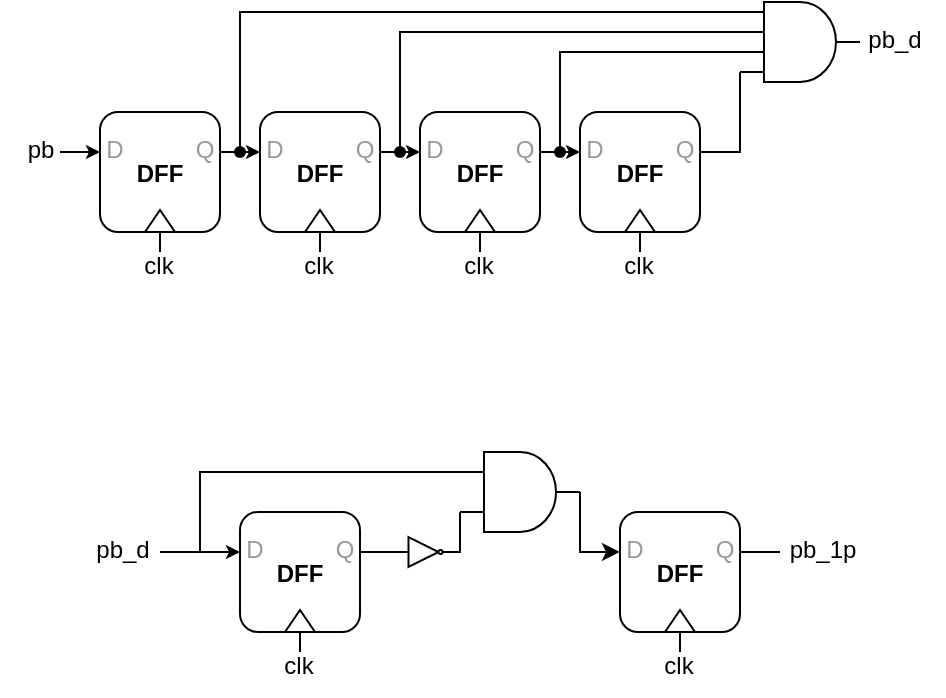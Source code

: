 <mxfile version="24.7.17">
  <diagram name="Page-1" id="tBIAlemMxgHySIvlNtww">
    <mxGraphModel dx="437" dy="316" grid="1" gridSize="10" guides="1" tooltips="1" connect="1" arrows="1" fold="1" page="1" pageScale="1" pageWidth="1920" pageHeight="1200" math="0" shadow="0">
      <root>
        <mxCell id="0" />
        <mxCell id="1" parent="0" />
        <mxCell id="0AgmWwhCZB2gRe05MUAh-36" value="clk" style="text;html=1;align=center;verticalAlign=middle;resizable=0;points=[];autosize=1;strokeColor=none;fillColor=none;" vertex="1" parent="1">
          <mxGeometry x="129" y="162" width="40" height="30" as="geometry" />
        </mxCell>
        <mxCell id="0AgmWwhCZB2gRe05MUAh-2" value="&lt;p style=&quot;line-height: 0%;&quot;&gt;&lt;b&gt;DFF&lt;/b&gt;&lt;/p&gt;&lt;p&gt;&lt;/p&gt;" style="rounded=1;whiteSpace=wrap;html=1;" vertex="1" parent="1">
          <mxGeometry x="120" y="100" width="60" height="60" as="geometry" />
        </mxCell>
        <mxCell id="0AgmWwhCZB2gRe05MUAh-3" value="" style="triangle;whiteSpace=wrap;html=1;rotation=-90;" vertex="1" parent="1">
          <mxGeometry x="144.5" y="147" width="11" height="15" as="geometry" />
        </mxCell>
        <mxCell id="0AgmWwhCZB2gRe05MUAh-6" value="" style="endArrow=classic;html=1;rounded=0;endSize=4;" edge="1" parent="1">
          <mxGeometry width="50" height="50" relative="1" as="geometry">
            <mxPoint x="100" y="120" as="sourcePoint" />
            <mxPoint x="120" y="120" as="targetPoint" />
          </mxGeometry>
        </mxCell>
        <mxCell id="0AgmWwhCZB2gRe05MUAh-7" value="pb" style="text;html=1;align=center;verticalAlign=middle;resizable=0;points=[];autosize=1;strokeColor=none;fillColor=none;" vertex="1" parent="1">
          <mxGeometry x="70" y="104" width="40" height="30" as="geometry" />
        </mxCell>
        <mxCell id="0AgmWwhCZB2gRe05MUAh-8" value="D" style="text;html=1;align=center;verticalAlign=middle;resizable=0;points=[];autosize=1;strokeColor=none;fillColor=none;fontColor=#999999;" vertex="1" parent="1">
          <mxGeometry x="112" y="104" width="30" height="30" as="geometry" />
        </mxCell>
        <mxCell id="0AgmWwhCZB2gRe05MUAh-9" value="&lt;p style=&quot;line-height: 0%;&quot;&gt;&lt;b&gt;DFF&lt;/b&gt;&lt;/p&gt;&lt;p&gt;&lt;/p&gt;" style="rounded=1;whiteSpace=wrap;html=1;" vertex="1" parent="1">
          <mxGeometry x="200" y="100" width="60" height="60" as="geometry" />
        </mxCell>
        <mxCell id="0AgmWwhCZB2gRe05MUAh-10" value="" style="triangle;whiteSpace=wrap;html=1;rotation=-90;" vertex="1" parent="1">
          <mxGeometry x="224.5" y="147" width="11" height="15" as="geometry" />
        </mxCell>
        <mxCell id="0AgmWwhCZB2gRe05MUAh-12" value="" style="endArrow=classic;html=1;rounded=0;endSize=4;" edge="1" parent="1">
          <mxGeometry width="50" height="50" relative="1" as="geometry">
            <mxPoint x="180" y="120" as="sourcePoint" />
            <mxPoint x="200" y="120" as="targetPoint" />
          </mxGeometry>
        </mxCell>
        <mxCell id="0AgmWwhCZB2gRe05MUAh-14" value="&lt;p style=&quot;line-height: 0%;&quot;&gt;&lt;b&gt;DFF&lt;/b&gt;&lt;/p&gt;&lt;p&gt;&lt;/p&gt;" style="rounded=1;whiteSpace=wrap;html=1;" vertex="1" parent="1">
          <mxGeometry x="280" y="100" width="60" height="60" as="geometry" />
        </mxCell>
        <mxCell id="0AgmWwhCZB2gRe05MUAh-15" value="" style="triangle;whiteSpace=wrap;html=1;rotation=-90;" vertex="1" parent="1">
          <mxGeometry x="304.5" y="147" width="11" height="15" as="geometry" />
        </mxCell>
        <mxCell id="0AgmWwhCZB2gRe05MUAh-17" value="" style="endArrow=classic;html=1;rounded=0;endSize=4;" edge="1" parent="1">
          <mxGeometry width="50" height="50" relative="1" as="geometry">
            <mxPoint x="260" y="120" as="sourcePoint" />
            <mxPoint x="280" y="120" as="targetPoint" />
          </mxGeometry>
        </mxCell>
        <mxCell id="0AgmWwhCZB2gRe05MUAh-19" value="&lt;p style=&quot;line-height: 0%;&quot;&gt;&lt;b&gt;DFF&lt;/b&gt;&lt;/p&gt;&lt;p&gt;&lt;/p&gt;" style="rounded=1;whiteSpace=wrap;html=1;" vertex="1" parent="1">
          <mxGeometry x="360" y="100" width="60" height="60" as="geometry" />
        </mxCell>
        <mxCell id="0AgmWwhCZB2gRe05MUAh-20" value="" style="triangle;whiteSpace=wrap;html=1;rotation=-90;" vertex="1" parent="1">
          <mxGeometry x="384.5" y="147" width="11" height="15" as="geometry" />
        </mxCell>
        <mxCell id="0AgmWwhCZB2gRe05MUAh-22" value="" style="endArrow=classic;html=1;rounded=0;endSize=4;" edge="1" parent="1">
          <mxGeometry width="50" height="50" relative="1" as="geometry">
            <mxPoint x="340" y="120" as="sourcePoint" />
            <mxPoint x="360" y="120" as="targetPoint" />
          </mxGeometry>
        </mxCell>
        <mxCell id="0AgmWwhCZB2gRe05MUAh-24" value="" style="endArrow=none;html=1;rounded=0;entryX=0;entryY=0.875;entryDx=0;entryDy=0;entryPerimeter=0;edgeStyle=orthogonalEdgeStyle;endFill=0;" edge="1" parent="1" target="0AgmWwhCZB2gRe05MUAh-26">
          <mxGeometry width="50" height="50" relative="1" as="geometry">
            <mxPoint x="420" y="120" as="sourcePoint" />
            <mxPoint x="440" y="120" as="targetPoint" />
            <Array as="points">
              <mxPoint x="440" y="120" />
            </Array>
          </mxGeometry>
        </mxCell>
        <mxCell id="0AgmWwhCZB2gRe05MUAh-25" value="pb_d" style="text;html=1;align=center;verticalAlign=middle;resizable=0;points=[];autosize=1;strokeColor=none;fillColor=none;" vertex="1" parent="1">
          <mxGeometry x="492" y="49" width="50" height="30" as="geometry" />
        </mxCell>
        <mxCell id="0AgmWwhCZB2gRe05MUAh-26" value="" style="verticalLabelPosition=bottom;shadow=0;dashed=0;align=center;html=1;verticalAlign=top;shape=mxgraph.electrical.logic_gates.logic_gate;operation=and;numInputs=4;" vertex="1" parent="1">
          <mxGeometry x="440" y="45" width="60" height="40" as="geometry" />
        </mxCell>
        <mxCell id="0AgmWwhCZB2gRe05MUAh-28" value="" style="endArrow=none;html=1;rounded=0;entryX=0;entryY=0.625;entryDx=0;entryDy=0;entryPerimeter=0;edgeStyle=orthogonalEdgeStyle;endFill=0;" edge="1" parent="1" target="0AgmWwhCZB2gRe05MUAh-26">
          <mxGeometry width="50" height="50" relative="1" as="geometry">
            <mxPoint x="350" y="120" as="sourcePoint" />
            <mxPoint x="450" y="90" as="targetPoint" />
            <Array as="points">
              <mxPoint x="350" y="70" />
            </Array>
          </mxGeometry>
        </mxCell>
        <mxCell id="0AgmWwhCZB2gRe05MUAh-29" value="" style="endArrow=none;html=1;rounded=0;entryX=0;entryY=0.625;entryDx=0;entryDy=0;entryPerimeter=0;edgeStyle=orthogonalEdgeStyle;endFill=0;" edge="1" parent="1">
          <mxGeometry width="50" height="50" relative="1" as="geometry">
            <mxPoint x="270" y="120" as="sourcePoint" />
            <mxPoint x="440" y="60" as="targetPoint" />
            <Array as="points">
              <mxPoint x="270" y="90" />
              <mxPoint x="270" y="60" />
            </Array>
          </mxGeometry>
        </mxCell>
        <mxCell id="0AgmWwhCZB2gRe05MUAh-30" value="" style="endArrow=none;html=1;rounded=0;entryX=0;entryY=0.625;entryDx=0;entryDy=0;entryPerimeter=0;edgeStyle=orthogonalEdgeStyle;endFill=0;" edge="1" parent="1">
          <mxGeometry width="50" height="50" relative="1" as="geometry">
            <mxPoint x="190" y="120" as="sourcePoint" />
            <mxPoint x="440" y="50" as="targetPoint" />
            <Array as="points">
              <mxPoint x="190" y="50" />
            </Array>
          </mxGeometry>
        </mxCell>
        <mxCell id="0AgmWwhCZB2gRe05MUAh-5" value="Q" style="text;html=1;align=center;verticalAlign=middle;resizable=0;points=[];autosize=1;strokeColor=none;fillColor=none;fontColor=#999999;" vertex="1" parent="1">
          <mxGeometry x="157" y="104" width="30" height="30" as="geometry" />
        </mxCell>
        <mxCell id="0AgmWwhCZB2gRe05MUAh-11" value="Q" style="text;html=1;align=center;verticalAlign=middle;resizable=0;points=[];autosize=1;strokeColor=none;fillColor=none;fontColor=#999999;" vertex="1" parent="1">
          <mxGeometry x="237" y="104" width="30" height="30" as="geometry" />
        </mxCell>
        <mxCell id="0AgmWwhCZB2gRe05MUAh-13" value="D" style="text;html=1;align=center;verticalAlign=middle;resizable=0;points=[];autosize=1;strokeColor=none;fillColor=none;fontColor=#999999;" vertex="1" parent="1">
          <mxGeometry x="192" y="104" width="30" height="30" as="geometry" />
        </mxCell>
        <mxCell id="0AgmWwhCZB2gRe05MUAh-16" value="Q" style="text;html=1;align=center;verticalAlign=middle;resizable=0;points=[];autosize=1;strokeColor=none;fillColor=none;fontColor=#999999;" vertex="1" parent="1">
          <mxGeometry x="317" y="104" width="30" height="30" as="geometry" />
        </mxCell>
        <mxCell id="0AgmWwhCZB2gRe05MUAh-18" value="D" style="text;html=1;align=center;verticalAlign=middle;resizable=0;points=[];autosize=1;strokeColor=none;fillColor=none;fontColor=#999999;" vertex="1" parent="1">
          <mxGeometry x="272" y="104" width="30" height="30" as="geometry" />
        </mxCell>
        <mxCell id="0AgmWwhCZB2gRe05MUAh-21" value="Q" style="text;html=1;align=center;verticalAlign=middle;resizable=0;points=[];autosize=1;strokeColor=none;fillColor=none;fontColor=#999999;" vertex="1" parent="1">
          <mxGeometry x="397" y="104" width="30" height="30" as="geometry" />
        </mxCell>
        <mxCell id="0AgmWwhCZB2gRe05MUAh-23" value="D" style="text;html=1;align=center;verticalAlign=middle;resizable=0;points=[];autosize=1;strokeColor=none;fillColor=none;fontColor=#999999;" vertex="1" parent="1">
          <mxGeometry x="352" y="104" width="30" height="30" as="geometry" />
        </mxCell>
        <mxCell id="0AgmWwhCZB2gRe05MUAh-31" value="" style="shape=ellipse;fillColor=#000000;strokeColor=none;html=1;sketch=0;fontFamily=Helvetica;fontSize=11;fontColor=default;labelBackgroundColor=default;" vertex="1" parent="1">
          <mxGeometry x="187" y="117" width="6" height="6" as="geometry" />
        </mxCell>
        <mxCell id="0AgmWwhCZB2gRe05MUAh-32" value="" style="shape=ellipse;fillColor=#000000;strokeColor=none;html=1;sketch=0;fontFamily=Helvetica;fontSize=11;fontColor=default;labelBackgroundColor=default;" vertex="1" parent="1">
          <mxGeometry x="267" y="117" width="6" height="6" as="geometry" />
        </mxCell>
        <mxCell id="0AgmWwhCZB2gRe05MUAh-33" value="" style="shape=ellipse;fillColor=#000000;strokeColor=none;html=1;sketch=0;fontFamily=Helvetica;fontSize=11;fontColor=default;labelBackgroundColor=default;" vertex="1" parent="1">
          <mxGeometry x="347" y="117" width="6" height="6" as="geometry" />
        </mxCell>
        <mxCell id="0AgmWwhCZB2gRe05MUAh-34" value="" style="endArrow=none;html=1;rounded=0;endFill=0;" edge="1" parent="1">
          <mxGeometry width="50" height="50" relative="1" as="geometry">
            <mxPoint x="150" y="170" as="sourcePoint" />
            <mxPoint x="150" y="160" as="targetPoint" />
          </mxGeometry>
        </mxCell>
        <mxCell id="0AgmWwhCZB2gRe05MUAh-37" value="clk" style="text;html=1;align=center;verticalAlign=middle;resizable=0;points=[];autosize=1;strokeColor=none;fillColor=none;" vertex="1" parent="1">
          <mxGeometry x="209" y="162" width="40" height="30" as="geometry" />
        </mxCell>
        <mxCell id="0AgmWwhCZB2gRe05MUAh-38" value="" style="endArrow=none;html=1;rounded=0;endFill=0;" edge="1" parent="1">
          <mxGeometry width="50" height="50" relative="1" as="geometry">
            <mxPoint x="230" y="170" as="sourcePoint" />
            <mxPoint x="230" y="160" as="targetPoint" />
          </mxGeometry>
        </mxCell>
        <mxCell id="0AgmWwhCZB2gRe05MUAh-39" value="clk" style="text;html=1;align=center;verticalAlign=middle;resizable=0;points=[];autosize=1;strokeColor=none;fillColor=none;" vertex="1" parent="1">
          <mxGeometry x="289" y="162" width="40" height="30" as="geometry" />
        </mxCell>
        <mxCell id="0AgmWwhCZB2gRe05MUAh-40" value="" style="endArrow=none;html=1;rounded=0;endFill=0;" edge="1" parent="1">
          <mxGeometry width="50" height="50" relative="1" as="geometry">
            <mxPoint x="310" y="170" as="sourcePoint" />
            <mxPoint x="310" y="160" as="targetPoint" />
          </mxGeometry>
        </mxCell>
        <mxCell id="0AgmWwhCZB2gRe05MUAh-41" value="clk" style="text;html=1;align=center;verticalAlign=middle;resizable=0;points=[];autosize=1;strokeColor=none;fillColor=none;" vertex="1" parent="1">
          <mxGeometry x="369" y="162" width="40" height="30" as="geometry" />
        </mxCell>
        <mxCell id="0AgmWwhCZB2gRe05MUAh-42" value="" style="endArrow=none;html=1;rounded=0;endFill=0;" edge="1" parent="1">
          <mxGeometry width="50" height="50" relative="1" as="geometry">
            <mxPoint x="390" y="170" as="sourcePoint" />
            <mxPoint x="390" y="160" as="targetPoint" />
          </mxGeometry>
        </mxCell>
        <mxCell id="0AgmWwhCZB2gRe05MUAh-43" value="clk" style="text;html=1;align=center;verticalAlign=middle;resizable=0;points=[];autosize=1;strokeColor=none;fillColor=none;" vertex="1" parent="1">
          <mxGeometry x="199" y="362" width="40" height="30" as="geometry" />
        </mxCell>
        <mxCell id="0AgmWwhCZB2gRe05MUAh-44" value="&lt;p style=&quot;line-height: 0%;&quot;&gt;&lt;b&gt;DFF&lt;/b&gt;&lt;/p&gt;&lt;p&gt;&lt;/p&gt;" style="rounded=1;whiteSpace=wrap;html=1;" vertex="1" parent="1">
          <mxGeometry x="190" y="300" width="60" height="60" as="geometry" />
        </mxCell>
        <mxCell id="0AgmWwhCZB2gRe05MUAh-45" value="" style="triangle;whiteSpace=wrap;html=1;rotation=-90;" vertex="1" parent="1">
          <mxGeometry x="214.5" y="347" width="11" height="15" as="geometry" />
        </mxCell>
        <mxCell id="0AgmWwhCZB2gRe05MUAh-46" value="" style="endArrow=classic;html=1;rounded=0;endSize=4;" edge="1" parent="1">
          <mxGeometry width="50" height="50" relative="1" as="geometry">
            <mxPoint x="150" y="320" as="sourcePoint" />
            <mxPoint x="190" y="320" as="targetPoint" />
          </mxGeometry>
        </mxCell>
        <mxCell id="0AgmWwhCZB2gRe05MUAh-47" value="D" style="text;html=1;align=center;verticalAlign=middle;resizable=0;points=[];autosize=1;strokeColor=none;fillColor=none;fontColor=#999999;" vertex="1" parent="1">
          <mxGeometry x="182" y="304" width="30" height="30" as="geometry" />
        </mxCell>
        <mxCell id="0AgmWwhCZB2gRe05MUAh-48" value="Q" style="text;html=1;align=center;verticalAlign=middle;resizable=0;points=[];autosize=1;strokeColor=none;fillColor=none;fontColor=#999999;" vertex="1" parent="1">
          <mxGeometry x="227" y="304" width="30" height="30" as="geometry" />
        </mxCell>
        <mxCell id="0AgmWwhCZB2gRe05MUAh-50" value="" style="endArrow=none;html=1;rounded=0;endFill=0;" edge="1" parent="1">
          <mxGeometry width="50" height="50" relative="1" as="geometry">
            <mxPoint x="220" y="370" as="sourcePoint" />
            <mxPoint x="220" y="360" as="targetPoint" />
          </mxGeometry>
        </mxCell>
        <mxCell id="0AgmWwhCZB2gRe05MUAh-62" style="edgeStyle=orthogonalEdgeStyle;rounded=0;orthogonalLoop=1;jettySize=auto;html=1;exitX=1;exitY=0.5;exitDx=0;exitDy=0;exitPerimeter=0;entryX=0;entryY=0.333;entryDx=0;entryDy=0;entryPerimeter=0;" edge="1" parent="1" source="0AgmWwhCZB2gRe05MUAh-51" target="0AgmWwhCZB2gRe05MUAh-57">
          <mxGeometry relative="1" as="geometry">
            <mxPoint x="359.97" y="320" as="targetPoint" />
            <Array as="points">
              <mxPoint x="360" y="320" />
            </Array>
          </mxGeometry>
        </mxCell>
        <mxCell id="0AgmWwhCZB2gRe05MUAh-51" value="" style="verticalLabelPosition=bottom;shadow=0;dashed=0;align=center;html=1;verticalAlign=top;shape=mxgraph.electrical.logic_gates.logic_gate;operation=and;numInputs=2;" vertex="1" parent="1">
          <mxGeometry x="300" y="270" width="60" height="40" as="geometry" />
        </mxCell>
        <mxCell id="0AgmWwhCZB2gRe05MUAh-52" value="" style="endArrow=none;html=1;rounded=0;endSize=4;endFill=0;" edge="1" parent="1">
          <mxGeometry width="50" height="50" relative="1" as="geometry">
            <mxPoint x="250" y="320" as="sourcePoint" />
            <mxPoint x="270" y="320" as="targetPoint" />
          </mxGeometry>
        </mxCell>
        <mxCell id="0AgmWwhCZB2gRe05MUAh-53" value="" style="verticalLabelPosition=bottom;shadow=0;dashed=0;align=center;html=1;verticalAlign=top;shape=mxgraph.electrical.logic_gates.inverter_2" vertex="1" parent="1">
          <mxGeometry x="270" y="312.5" width="25" height="15" as="geometry" />
        </mxCell>
        <mxCell id="0AgmWwhCZB2gRe05MUAh-54" style="edgeStyle=orthogonalEdgeStyle;rounded=0;orthogonalLoop=1;jettySize=auto;html=1;exitX=1;exitY=0.5;exitDx=0;exitDy=0;exitPerimeter=0;entryX=0;entryY=0.75;entryDx=0;entryDy=0;entryPerimeter=0;endArrow=none;endFill=0;" edge="1" parent="1" source="0AgmWwhCZB2gRe05MUAh-53" target="0AgmWwhCZB2gRe05MUAh-51">
          <mxGeometry relative="1" as="geometry" />
        </mxCell>
        <mxCell id="0AgmWwhCZB2gRe05MUAh-55" style="edgeStyle=orthogonalEdgeStyle;rounded=0;orthogonalLoop=1;jettySize=auto;html=1;entryX=0;entryY=0.25;entryDx=0;entryDy=0;entryPerimeter=0;endArrow=none;endFill=0;" edge="1" parent="1" target="0AgmWwhCZB2gRe05MUAh-51">
          <mxGeometry relative="1" as="geometry">
            <mxPoint x="170" y="320" as="sourcePoint" />
            <mxPoint x="187" y="270" as="targetPoint" />
            <Array as="points">
              <mxPoint x="170" y="280" />
            </Array>
          </mxGeometry>
        </mxCell>
        <mxCell id="0AgmWwhCZB2gRe05MUAh-56" value="clk" style="text;html=1;align=center;verticalAlign=middle;resizable=0;points=[];autosize=1;strokeColor=none;fillColor=none;" vertex="1" parent="1">
          <mxGeometry x="389" y="362" width="40" height="30" as="geometry" />
        </mxCell>
        <mxCell id="0AgmWwhCZB2gRe05MUAh-57" value="&lt;p style=&quot;line-height: 0%;&quot;&gt;&lt;b&gt;DFF&lt;/b&gt;&lt;/p&gt;&lt;p&gt;&lt;/p&gt;" style="rounded=1;whiteSpace=wrap;html=1;" vertex="1" parent="1">
          <mxGeometry x="380" y="300" width="60" height="60" as="geometry" />
        </mxCell>
        <mxCell id="0AgmWwhCZB2gRe05MUAh-58" value="" style="triangle;whiteSpace=wrap;html=1;rotation=-90;" vertex="1" parent="1">
          <mxGeometry x="404.5" y="347" width="11" height="15" as="geometry" />
        </mxCell>
        <mxCell id="0AgmWwhCZB2gRe05MUAh-59" value="Q" style="text;html=1;align=center;verticalAlign=middle;resizable=0;points=[];autosize=1;strokeColor=none;fillColor=none;fontColor=#999999;" vertex="1" parent="1">
          <mxGeometry x="417" y="304" width="30" height="30" as="geometry" />
        </mxCell>
        <mxCell id="0AgmWwhCZB2gRe05MUAh-60" value="" style="endArrow=none;html=1;rounded=0;endFill=0;" edge="1" parent="1">
          <mxGeometry width="50" height="50" relative="1" as="geometry">
            <mxPoint x="410" y="370" as="sourcePoint" />
            <mxPoint x="410" y="360" as="targetPoint" />
          </mxGeometry>
        </mxCell>
        <mxCell id="0AgmWwhCZB2gRe05MUAh-61" value="" style="endArrow=none;html=1;rounded=0;endSize=4;endFill=0;" edge="1" parent="1">
          <mxGeometry width="50" height="50" relative="1" as="geometry">
            <mxPoint x="440" y="320" as="sourcePoint" />
            <mxPoint x="460" y="320" as="targetPoint" />
          </mxGeometry>
        </mxCell>
        <mxCell id="0AgmWwhCZB2gRe05MUAh-63" value="pb_d" style="text;html=1;align=center;verticalAlign=middle;resizable=0;points=[];autosize=1;strokeColor=none;fillColor=none;" vertex="1" parent="1">
          <mxGeometry x="106" y="304" width="50" height="30" as="geometry" />
        </mxCell>
        <mxCell id="0AgmWwhCZB2gRe05MUAh-64" value="pb_1p" style="text;html=1;align=center;verticalAlign=middle;resizable=0;points=[];autosize=1;strokeColor=none;fillColor=none;" vertex="1" parent="1">
          <mxGeometry x="451" y="304" width="60" height="30" as="geometry" />
        </mxCell>
        <mxCell id="0AgmWwhCZB2gRe05MUAh-67" value="D" style="text;html=1;align=center;verticalAlign=middle;resizable=0;points=[];autosize=1;strokeColor=none;fillColor=none;fontColor=#999999;" vertex="1" parent="1">
          <mxGeometry x="371.5" y="304" width="30" height="30" as="geometry" />
        </mxCell>
      </root>
    </mxGraphModel>
  </diagram>
</mxfile>
